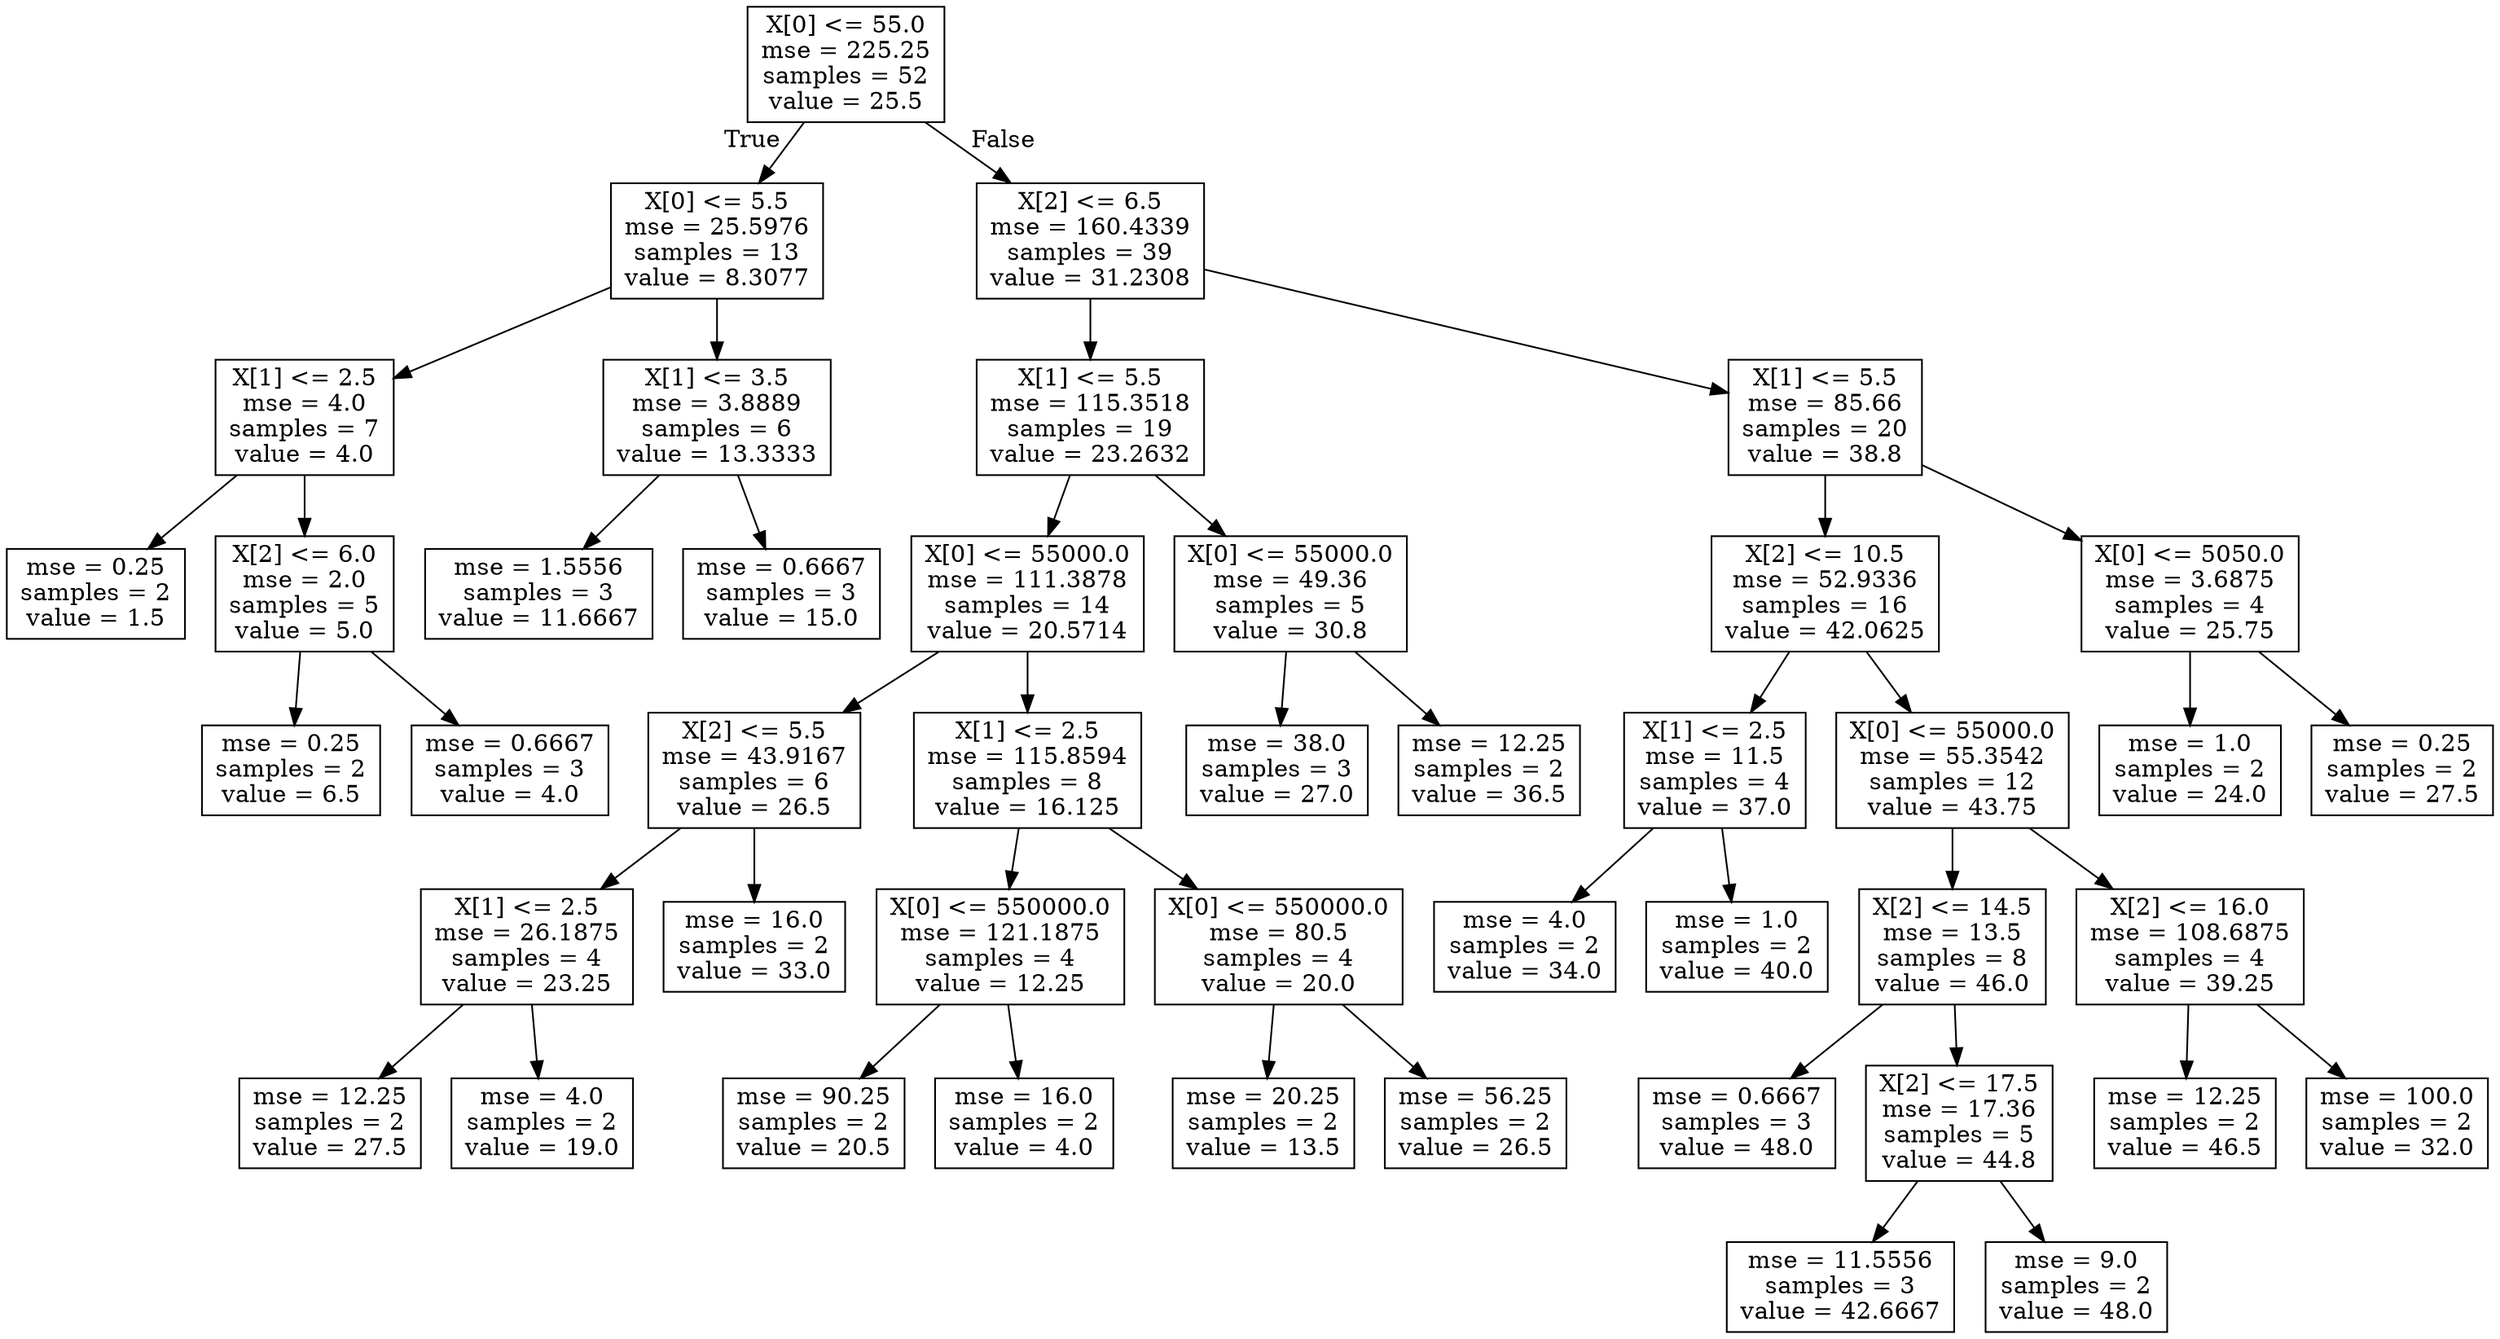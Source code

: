 digraph Tree {
node [shape=box] ;
0 [label="X[0] <= 55.0\nmse = 225.25\nsamples = 52\nvalue = 25.5"] ;
1 [label="X[0] <= 5.5\nmse = 25.5976\nsamples = 13\nvalue = 8.3077"] ;
0 -> 1 [labeldistance=2.5, labelangle=45, headlabel="True"] ;
2 [label="X[1] <= 2.5\nmse = 4.0\nsamples = 7\nvalue = 4.0"] ;
1 -> 2 ;
3 [label="mse = 0.25\nsamples = 2\nvalue = 1.5"] ;
2 -> 3 ;
4 [label="X[2] <= 6.0\nmse = 2.0\nsamples = 5\nvalue = 5.0"] ;
2 -> 4 ;
5 [label="mse = 0.25\nsamples = 2\nvalue = 6.5"] ;
4 -> 5 ;
6 [label="mse = 0.6667\nsamples = 3\nvalue = 4.0"] ;
4 -> 6 ;
7 [label="X[1] <= 3.5\nmse = 3.8889\nsamples = 6\nvalue = 13.3333"] ;
1 -> 7 ;
8 [label="mse = 1.5556\nsamples = 3\nvalue = 11.6667"] ;
7 -> 8 ;
9 [label="mse = 0.6667\nsamples = 3\nvalue = 15.0"] ;
7 -> 9 ;
10 [label="X[2] <= 6.5\nmse = 160.4339\nsamples = 39\nvalue = 31.2308"] ;
0 -> 10 [labeldistance=2.5, labelangle=-45, headlabel="False"] ;
11 [label="X[1] <= 5.5\nmse = 115.3518\nsamples = 19\nvalue = 23.2632"] ;
10 -> 11 ;
12 [label="X[0] <= 55000.0\nmse = 111.3878\nsamples = 14\nvalue = 20.5714"] ;
11 -> 12 ;
13 [label="X[2] <= 5.5\nmse = 43.9167\nsamples = 6\nvalue = 26.5"] ;
12 -> 13 ;
14 [label="X[1] <= 2.5\nmse = 26.1875\nsamples = 4\nvalue = 23.25"] ;
13 -> 14 ;
15 [label="mse = 12.25\nsamples = 2\nvalue = 27.5"] ;
14 -> 15 ;
16 [label="mse = 4.0\nsamples = 2\nvalue = 19.0"] ;
14 -> 16 ;
17 [label="mse = 16.0\nsamples = 2\nvalue = 33.0"] ;
13 -> 17 ;
18 [label="X[1] <= 2.5\nmse = 115.8594\nsamples = 8\nvalue = 16.125"] ;
12 -> 18 ;
19 [label="X[0] <= 550000.0\nmse = 121.1875\nsamples = 4\nvalue = 12.25"] ;
18 -> 19 ;
20 [label="mse = 90.25\nsamples = 2\nvalue = 20.5"] ;
19 -> 20 ;
21 [label="mse = 16.0\nsamples = 2\nvalue = 4.0"] ;
19 -> 21 ;
22 [label="X[0] <= 550000.0\nmse = 80.5\nsamples = 4\nvalue = 20.0"] ;
18 -> 22 ;
23 [label="mse = 20.25\nsamples = 2\nvalue = 13.5"] ;
22 -> 23 ;
24 [label="mse = 56.25\nsamples = 2\nvalue = 26.5"] ;
22 -> 24 ;
25 [label="X[0] <= 55000.0\nmse = 49.36\nsamples = 5\nvalue = 30.8"] ;
11 -> 25 ;
26 [label="mse = 38.0\nsamples = 3\nvalue = 27.0"] ;
25 -> 26 ;
27 [label="mse = 12.25\nsamples = 2\nvalue = 36.5"] ;
25 -> 27 ;
28 [label="X[1] <= 5.5\nmse = 85.66\nsamples = 20\nvalue = 38.8"] ;
10 -> 28 ;
29 [label="X[2] <= 10.5\nmse = 52.9336\nsamples = 16\nvalue = 42.0625"] ;
28 -> 29 ;
30 [label="X[1] <= 2.5\nmse = 11.5\nsamples = 4\nvalue = 37.0"] ;
29 -> 30 ;
31 [label="mse = 4.0\nsamples = 2\nvalue = 34.0"] ;
30 -> 31 ;
32 [label="mse = 1.0\nsamples = 2\nvalue = 40.0"] ;
30 -> 32 ;
33 [label="X[0] <= 55000.0\nmse = 55.3542\nsamples = 12\nvalue = 43.75"] ;
29 -> 33 ;
34 [label="X[2] <= 14.5\nmse = 13.5\nsamples = 8\nvalue = 46.0"] ;
33 -> 34 ;
35 [label="mse = 0.6667\nsamples = 3\nvalue = 48.0"] ;
34 -> 35 ;
36 [label="X[2] <= 17.5\nmse = 17.36\nsamples = 5\nvalue = 44.8"] ;
34 -> 36 ;
37 [label="mse = 11.5556\nsamples = 3\nvalue = 42.6667"] ;
36 -> 37 ;
38 [label="mse = 9.0\nsamples = 2\nvalue = 48.0"] ;
36 -> 38 ;
39 [label="X[2] <= 16.0\nmse = 108.6875\nsamples = 4\nvalue = 39.25"] ;
33 -> 39 ;
40 [label="mse = 12.25\nsamples = 2\nvalue = 46.5"] ;
39 -> 40 ;
41 [label="mse = 100.0\nsamples = 2\nvalue = 32.0"] ;
39 -> 41 ;
42 [label="X[0] <= 5050.0\nmse = 3.6875\nsamples = 4\nvalue = 25.75"] ;
28 -> 42 ;
43 [label="mse = 1.0\nsamples = 2\nvalue = 24.0"] ;
42 -> 43 ;
44 [label="mse = 0.25\nsamples = 2\nvalue = 27.5"] ;
42 -> 44 ;
}